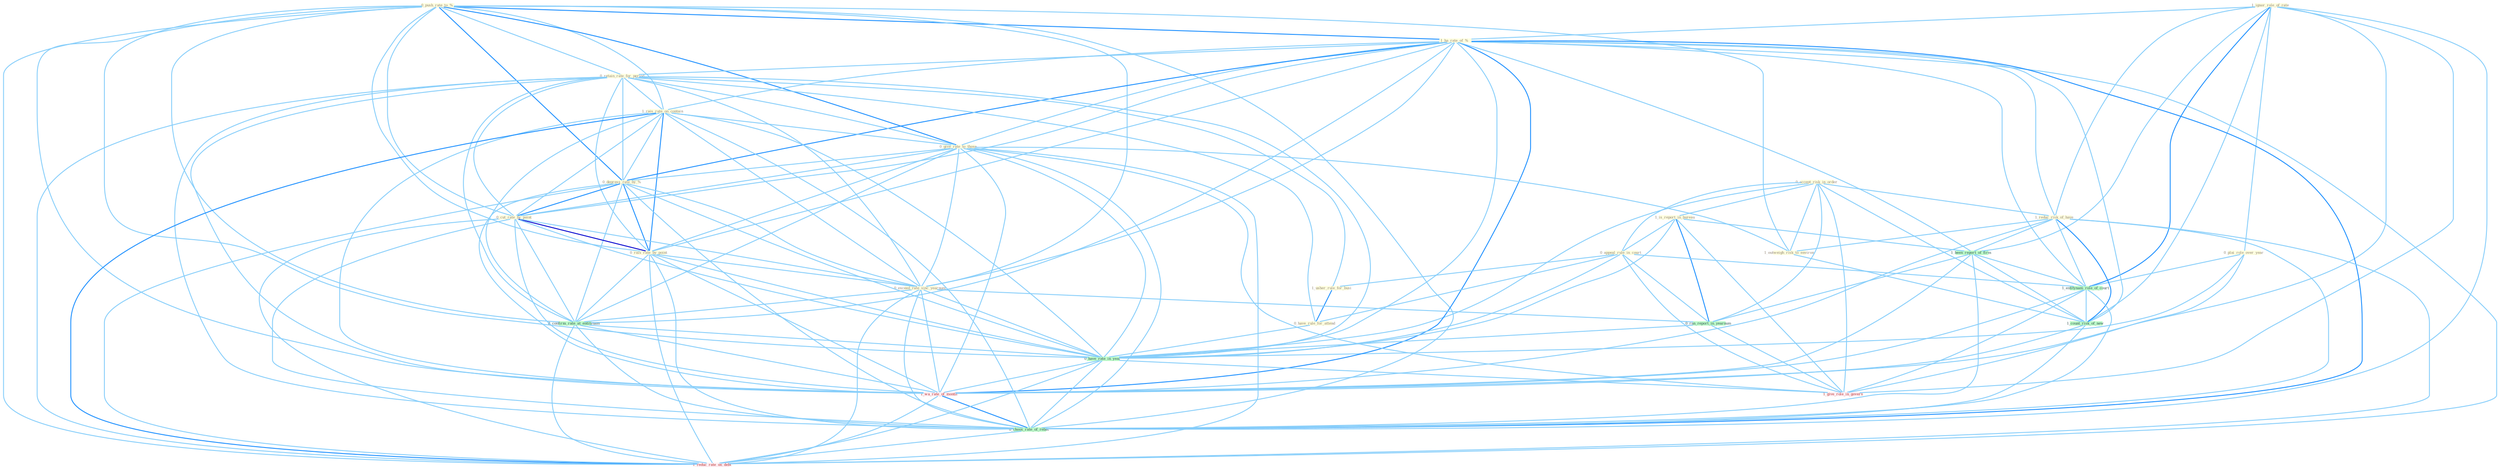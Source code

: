 Graph G{ 
    node
    [shape=polygon,style=filled,width=.5,height=.06,color="#BDFCC9",fixedsize=true,fontsize=4,
    fontcolor="#2f4f4f"];
    {node
    [color="#ffffe0", fontcolor="#8b7d6b"] "0_accept_risk_in_order " "1_ignor_role_of_rate " "0_plai_role_over_year " "0_push_rate_to_% " "1_ha_rate_of_% " "0_retain_rate_for_period " "1_rais_rate_on_contain " "1_is_report_in_bureau " "1_reduc_risk_of_have " "0_appeal_rule_in_court " "0_give_rate_to_those " "0_depress_rate_by_% " "1_outweigh_risk_to_environ " "0_cut_rate_by_point " "0_rais_rate_by_point " "1_usher_rule_for_busi " "0_exceed_rate_sinc_yearnum " "0_have_rule_for_attend "}
{node [color="#fff0f5", fontcolor="#b22222"] "1_wa_rate_of_month " "1_reduc_rate_on_debt " "1_give_role_in_govern "}
edge [color="#B0E2FF"];

	"0_accept_risk_in_order " -- "1_is_report_in_bureau " [w="1", color="#87cefa" ];
	"0_accept_risk_in_order " -- "1_reduc_risk_of_have " [w="1", color="#87cefa" ];
	"0_accept_risk_in_order " -- "0_appeal_rule_in_court " [w="1", color="#87cefa" ];
	"0_accept_risk_in_order " -- "1_outweigh_risk_to_environ " [w="1", color="#87cefa" ];
	"0_accept_risk_in_order " -- "0_ran_report_in_yearnum " [w="1", color="#87cefa" ];
	"0_accept_risk_in_order " -- "1_count_risk_of_new " [w="1", color="#87cefa" ];
	"0_accept_risk_in_order " -- "0_have_rate_in_year " [w="1", color="#87cefa" ];
	"0_accept_risk_in_order " -- "1_give_role_in_govern " [w="1", color="#87cefa" ];
	"1_ignor_role_of_rate " -- "0_plai_role_over_year " [w="1", color="#87cefa" ];
	"1_ignor_role_of_rate " -- "1_ha_rate_of_% " [w="1", color="#87cefa" ];
	"1_ignor_role_of_rate " -- "1_reduc_risk_of_have " [w="1", color="#87cefa" ];
	"1_ignor_role_of_rate " -- "1_been_report_of_firm " [w="1", color="#87cefa" ];
	"1_ignor_role_of_rate " -- "1_entitynam_role_of_court " [w="2", color="#1e90ff" , len=0.8];
	"1_ignor_role_of_rate " -- "1_count_risk_of_new " [w="1", color="#87cefa" ];
	"1_ignor_role_of_rate " -- "1_wa_rate_of_month " [w="1", color="#87cefa" ];
	"1_ignor_role_of_rate " -- "0_choos_rate_of_rebat " [w="1", color="#87cefa" ];
	"1_ignor_role_of_rate " -- "1_give_role_in_govern " [w="1", color="#87cefa" ];
	"0_plai_role_over_year " -- "1_entitynam_role_of_court " [w="1", color="#87cefa" ];
	"0_plai_role_over_year " -- "0_have_rate_in_year " [w="1", color="#87cefa" ];
	"0_plai_role_over_year " -- "1_give_role_in_govern " [w="1", color="#87cefa" ];
	"0_push_rate_to_% " -- "1_ha_rate_of_% " [w="2", color="#1e90ff" , len=0.8];
	"0_push_rate_to_% " -- "0_retain_rate_for_period " [w="1", color="#87cefa" ];
	"0_push_rate_to_% " -- "1_rais_rate_on_contain " [w="1", color="#87cefa" ];
	"0_push_rate_to_% " -- "0_give_rate_to_those " [w="2", color="#1e90ff" , len=0.8];
	"0_push_rate_to_% " -- "0_depress_rate_by_% " [w="2", color="#1e90ff" , len=0.8];
	"0_push_rate_to_% " -- "1_outweigh_risk_to_environ " [w="1", color="#87cefa" ];
	"0_push_rate_to_% " -- "0_cut_rate_by_point " [w="1", color="#87cefa" ];
	"0_push_rate_to_% " -- "0_rais_rate_by_point " [w="1", color="#87cefa" ];
	"0_push_rate_to_% " -- "0_exceed_rate_sinc_yearnum " [w="1", color="#87cefa" ];
	"0_push_rate_to_% " -- "0_confirm_rate_at_entitynam " [w="1", color="#87cefa" ];
	"0_push_rate_to_% " -- "0_have_rate_in_year " [w="1", color="#87cefa" ];
	"0_push_rate_to_% " -- "1_wa_rate_of_month " [w="1", color="#87cefa" ];
	"0_push_rate_to_% " -- "0_choos_rate_of_rebat " [w="1", color="#87cefa" ];
	"0_push_rate_to_% " -- "1_reduc_rate_on_debt " [w="1", color="#87cefa" ];
	"1_ha_rate_of_% " -- "0_retain_rate_for_period " [w="1", color="#87cefa" ];
	"1_ha_rate_of_% " -- "1_rais_rate_on_contain " [w="1", color="#87cefa" ];
	"1_ha_rate_of_% " -- "1_reduc_risk_of_have " [w="1", color="#87cefa" ];
	"1_ha_rate_of_% " -- "0_give_rate_to_those " [w="1", color="#87cefa" ];
	"1_ha_rate_of_% " -- "0_depress_rate_by_% " [w="2", color="#1e90ff" , len=0.8];
	"1_ha_rate_of_% " -- "0_cut_rate_by_point " [w="1", color="#87cefa" ];
	"1_ha_rate_of_% " -- "0_rais_rate_by_point " [w="1", color="#87cefa" ];
	"1_ha_rate_of_% " -- "0_exceed_rate_sinc_yearnum " [w="1", color="#87cefa" ];
	"1_ha_rate_of_% " -- "1_been_report_of_firm " [w="1", color="#87cefa" ];
	"1_ha_rate_of_% " -- "1_entitynam_role_of_court " [w="1", color="#87cefa" ];
	"1_ha_rate_of_% " -- "1_count_risk_of_new " [w="1", color="#87cefa" ];
	"1_ha_rate_of_% " -- "0_confirm_rate_at_entitynam " [w="1", color="#87cefa" ];
	"1_ha_rate_of_% " -- "0_have_rate_in_year " [w="1", color="#87cefa" ];
	"1_ha_rate_of_% " -- "1_wa_rate_of_month " [w="2", color="#1e90ff" , len=0.8];
	"1_ha_rate_of_% " -- "0_choos_rate_of_rebat " [w="2", color="#1e90ff" , len=0.8];
	"1_ha_rate_of_% " -- "1_reduc_rate_on_debt " [w="1", color="#87cefa" ];
	"0_retain_rate_for_period " -- "1_rais_rate_on_contain " [w="1", color="#87cefa" ];
	"0_retain_rate_for_period " -- "0_give_rate_to_those " [w="1", color="#87cefa" ];
	"0_retain_rate_for_period " -- "0_depress_rate_by_% " [w="1", color="#87cefa" ];
	"0_retain_rate_for_period " -- "0_cut_rate_by_point " [w="1", color="#87cefa" ];
	"0_retain_rate_for_period " -- "0_rais_rate_by_point " [w="1", color="#87cefa" ];
	"0_retain_rate_for_period " -- "1_usher_rule_for_busi " [w="1", color="#87cefa" ];
	"0_retain_rate_for_period " -- "0_exceed_rate_sinc_yearnum " [w="1", color="#87cefa" ];
	"0_retain_rate_for_period " -- "0_have_rule_for_attend " [w="1", color="#87cefa" ];
	"0_retain_rate_for_period " -- "0_confirm_rate_at_entitynam " [w="1", color="#87cefa" ];
	"0_retain_rate_for_period " -- "0_have_rate_in_year " [w="1", color="#87cefa" ];
	"0_retain_rate_for_period " -- "1_wa_rate_of_month " [w="1", color="#87cefa" ];
	"0_retain_rate_for_period " -- "0_choos_rate_of_rebat " [w="1", color="#87cefa" ];
	"0_retain_rate_for_period " -- "1_reduc_rate_on_debt " [w="1", color="#87cefa" ];
	"1_rais_rate_on_contain " -- "0_give_rate_to_those " [w="1", color="#87cefa" ];
	"1_rais_rate_on_contain " -- "0_depress_rate_by_% " [w="1", color="#87cefa" ];
	"1_rais_rate_on_contain " -- "0_cut_rate_by_point " [w="1", color="#87cefa" ];
	"1_rais_rate_on_contain " -- "0_rais_rate_by_point " [w="2", color="#1e90ff" , len=0.8];
	"1_rais_rate_on_contain " -- "0_exceed_rate_sinc_yearnum " [w="1", color="#87cefa" ];
	"1_rais_rate_on_contain " -- "0_confirm_rate_at_entitynam " [w="1", color="#87cefa" ];
	"1_rais_rate_on_contain " -- "0_have_rate_in_year " [w="1", color="#87cefa" ];
	"1_rais_rate_on_contain " -- "1_wa_rate_of_month " [w="1", color="#87cefa" ];
	"1_rais_rate_on_contain " -- "0_choos_rate_of_rebat " [w="1", color="#87cefa" ];
	"1_rais_rate_on_contain " -- "1_reduc_rate_on_debt " [w="2", color="#1e90ff" , len=0.8];
	"1_is_report_in_bureau " -- "0_appeal_rule_in_court " [w="1", color="#87cefa" ];
	"1_is_report_in_bureau " -- "1_been_report_of_firm " [w="1", color="#87cefa" ];
	"1_is_report_in_bureau " -- "0_ran_report_in_yearnum " [w="2", color="#1e90ff" , len=0.8];
	"1_is_report_in_bureau " -- "0_have_rate_in_year " [w="1", color="#87cefa" ];
	"1_is_report_in_bureau " -- "1_give_role_in_govern " [w="1", color="#87cefa" ];
	"1_reduc_risk_of_have " -- "1_outweigh_risk_to_environ " [w="1", color="#87cefa" ];
	"1_reduc_risk_of_have " -- "1_been_report_of_firm " [w="1", color="#87cefa" ];
	"1_reduc_risk_of_have " -- "1_entitynam_role_of_court " [w="1", color="#87cefa" ];
	"1_reduc_risk_of_have " -- "1_count_risk_of_new " [w="2", color="#1e90ff" , len=0.8];
	"1_reduc_risk_of_have " -- "1_wa_rate_of_month " [w="1", color="#87cefa" ];
	"1_reduc_risk_of_have " -- "0_choos_rate_of_rebat " [w="1", color="#87cefa" ];
	"1_reduc_risk_of_have " -- "1_reduc_rate_on_debt " [w="1", color="#87cefa" ];
	"0_appeal_rule_in_court " -- "1_usher_rule_for_busi " [w="1", color="#87cefa" ];
	"0_appeal_rule_in_court " -- "0_have_rule_for_attend " [w="1", color="#87cefa" ];
	"0_appeal_rule_in_court " -- "1_entitynam_role_of_court " [w="1", color="#87cefa" ];
	"0_appeal_rule_in_court " -- "0_ran_report_in_yearnum " [w="1", color="#87cefa" ];
	"0_appeal_rule_in_court " -- "0_have_rate_in_year " [w="1", color="#87cefa" ];
	"0_appeal_rule_in_court " -- "1_give_role_in_govern " [w="1", color="#87cefa" ];
	"0_give_rate_to_those " -- "0_depress_rate_by_% " [w="1", color="#87cefa" ];
	"0_give_rate_to_those " -- "1_outweigh_risk_to_environ " [w="1", color="#87cefa" ];
	"0_give_rate_to_those " -- "0_cut_rate_by_point " [w="1", color="#87cefa" ];
	"0_give_rate_to_those " -- "0_rais_rate_by_point " [w="1", color="#87cefa" ];
	"0_give_rate_to_those " -- "0_exceed_rate_sinc_yearnum " [w="1", color="#87cefa" ];
	"0_give_rate_to_those " -- "0_confirm_rate_at_entitynam " [w="1", color="#87cefa" ];
	"0_give_rate_to_those " -- "0_have_rate_in_year " [w="1", color="#87cefa" ];
	"0_give_rate_to_those " -- "1_wa_rate_of_month " [w="1", color="#87cefa" ];
	"0_give_rate_to_those " -- "0_choos_rate_of_rebat " [w="1", color="#87cefa" ];
	"0_give_rate_to_those " -- "1_reduc_rate_on_debt " [w="1", color="#87cefa" ];
	"0_give_rate_to_those " -- "1_give_role_in_govern " [w="1", color="#87cefa" ];
	"0_depress_rate_by_% " -- "0_cut_rate_by_point " [w="2", color="#1e90ff" , len=0.8];
	"0_depress_rate_by_% " -- "0_rais_rate_by_point " [w="2", color="#1e90ff" , len=0.8];
	"0_depress_rate_by_% " -- "0_exceed_rate_sinc_yearnum " [w="1", color="#87cefa" ];
	"0_depress_rate_by_% " -- "0_confirm_rate_at_entitynam " [w="1", color="#87cefa" ];
	"0_depress_rate_by_% " -- "0_have_rate_in_year " [w="1", color="#87cefa" ];
	"0_depress_rate_by_% " -- "1_wa_rate_of_month " [w="1", color="#87cefa" ];
	"0_depress_rate_by_% " -- "0_choos_rate_of_rebat " [w="1", color="#87cefa" ];
	"0_depress_rate_by_% " -- "1_reduc_rate_on_debt " [w="1", color="#87cefa" ];
	"1_outweigh_risk_to_environ " -- "1_count_risk_of_new " [w="1", color="#87cefa" ];
	"0_cut_rate_by_point " -- "0_rais_rate_by_point " [w="3", color="#0000cd" , len=0.6];
	"0_cut_rate_by_point " -- "0_exceed_rate_sinc_yearnum " [w="1", color="#87cefa" ];
	"0_cut_rate_by_point " -- "0_confirm_rate_at_entitynam " [w="1", color="#87cefa" ];
	"0_cut_rate_by_point " -- "0_have_rate_in_year " [w="1", color="#87cefa" ];
	"0_cut_rate_by_point " -- "1_wa_rate_of_month " [w="1", color="#87cefa" ];
	"0_cut_rate_by_point " -- "0_choos_rate_of_rebat " [w="1", color="#87cefa" ];
	"0_cut_rate_by_point " -- "1_reduc_rate_on_debt " [w="1", color="#87cefa" ];
	"0_rais_rate_by_point " -- "0_exceed_rate_sinc_yearnum " [w="1", color="#87cefa" ];
	"0_rais_rate_by_point " -- "0_confirm_rate_at_entitynam " [w="1", color="#87cefa" ];
	"0_rais_rate_by_point " -- "0_have_rate_in_year " [w="1", color="#87cefa" ];
	"0_rais_rate_by_point " -- "1_wa_rate_of_month " [w="1", color="#87cefa" ];
	"0_rais_rate_by_point " -- "0_choos_rate_of_rebat " [w="1", color="#87cefa" ];
	"0_rais_rate_by_point " -- "1_reduc_rate_on_debt " [w="1", color="#87cefa" ];
	"1_usher_rule_for_busi " -- "0_have_rule_for_attend " [w="2", color="#1e90ff" , len=0.8];
	"0_exceed_rate_sinc_yearnum " -- "0_ran_report_in_yearnum " [w="1", color="#87cefa" ];
	"0_exceed_rate_sinc_yearnum " -- "0_confirm_rate_at_entitynam " [w="1", color="#87cefa" ];
	"0_exceed_rate_sinc_yearnum " -- "0_have_rate_in_year " [w="1", color="#87cefa" ];
	"0_exceed_rate_sinc_yearnum " -- "1_wa_rate_of_month " [w="1", color="#87cefa" ];
	"0_exceed_rate_sinc_yearnum " -- "0_choos_rate_of_rebat " [w="1", color="#87cefa" ];
	"0_exceed_rate_sinc_yearnum " -- "1_reduc_rate_on_debt " [w="1", color="#87cefa" ];
	"0_have_rule_for_attend " -- "0_have_rate_in_year " [w="1", color="#87cefa" ];
	"1_been_report_of_firm " -- "1_entitynam_role_of_court " [w="1", color="#87cefa" ];
	"1_been_report_of_firm " -- "0_ran_report_in_yearnum " [w="1", color="#87cefa" ];
	"1_been_report_of_firm " -- "1_count_risk_of_new " [w="1", color="#87cefa" ];
	"1_been_report_of_firm " -- "1_wa_rate_of_month " [w="1", color="#87cefa" ];
	"1_been_report_of_firm " -- "0_choos_rate_of_rebat " [w="1", color="#87cefa" ];
	"1_entitynam_role_of_court " -- "1_count_risk_of_new " [w="1", color="#87cefa" ];
	"1_entitynam_role_of_court " -- "1_wa_rate_of_month " [w="1", color="#87cefa" ];
	"1_entitynam_role_of_court " -- "0_choos_rate_of_rebat " [w="1", color="#87cefa" ];
	"1_entitynam_role_of_court " -- "1_give_role_in_govern " [w="1", color="#87cefa" ];
	"0_ran_report_in_yearnum " -- "0_have_rate_in_year " [w="1", color="#87cefa" ];
	"0_ran_report_in_yearnum " -- "1_give_role_in_govern " [w="1", color="#87cefa" ];
	"1_count_risk_of_new " -- "1_wa_rate_of_month " [w="1", color="#87cefa" ];
	"1_count_risk_of_new " -- "0_choos_rate_of_rebat " [w="1", color="#87cefa" ];
	"0_confirm_rate_at_entitynam " -- "0_have_rate_in_year " [w="1", color="#87cefa" ];
	"0_confirm_rate_at_entitynam " -- "1_wa_rate_of_month " [w="1", color="#87cefa" ];
	"0_confirm_rate_at_entitynam " -- "0_choos_rate_of_rebat " [w="1", color="#87cefa" ];
	"0_confirm_rate_at_entitynam " -- "1_reduc_rate_on_debt " [w="1", color="#87cefa" ];
	"0_have_rate_in_year " -- "1_wa_rate_of_month " [w="1", color="#87cefa" ];
	"0_have_rate_in_year " -- "0_choos_rate_of_rebat " [w="1", color="#87cefa" ];
	"0_have_rate_in_year " -- "1_reduc_rate_on_debt " [w="1", color="#87cefa" ];
	"0_have_rate_in_year " -- "1_give_role_in_govern " [w="1", color="#87cefa" ];
	"1_wa_rate_of_month " -- "0_choos_rate_of_rebat " [w="2", color="#1e90ff" , len=0.8];
	"1_wa_rate_of_month " -- "1_reduc_rate_on_debt " [w="1", color="#87cefa" ];
	"0_choos_rate_of_rebat " -- "1_reduc_rate_on_debt " [w="1", color="#87cefa" ];
}
